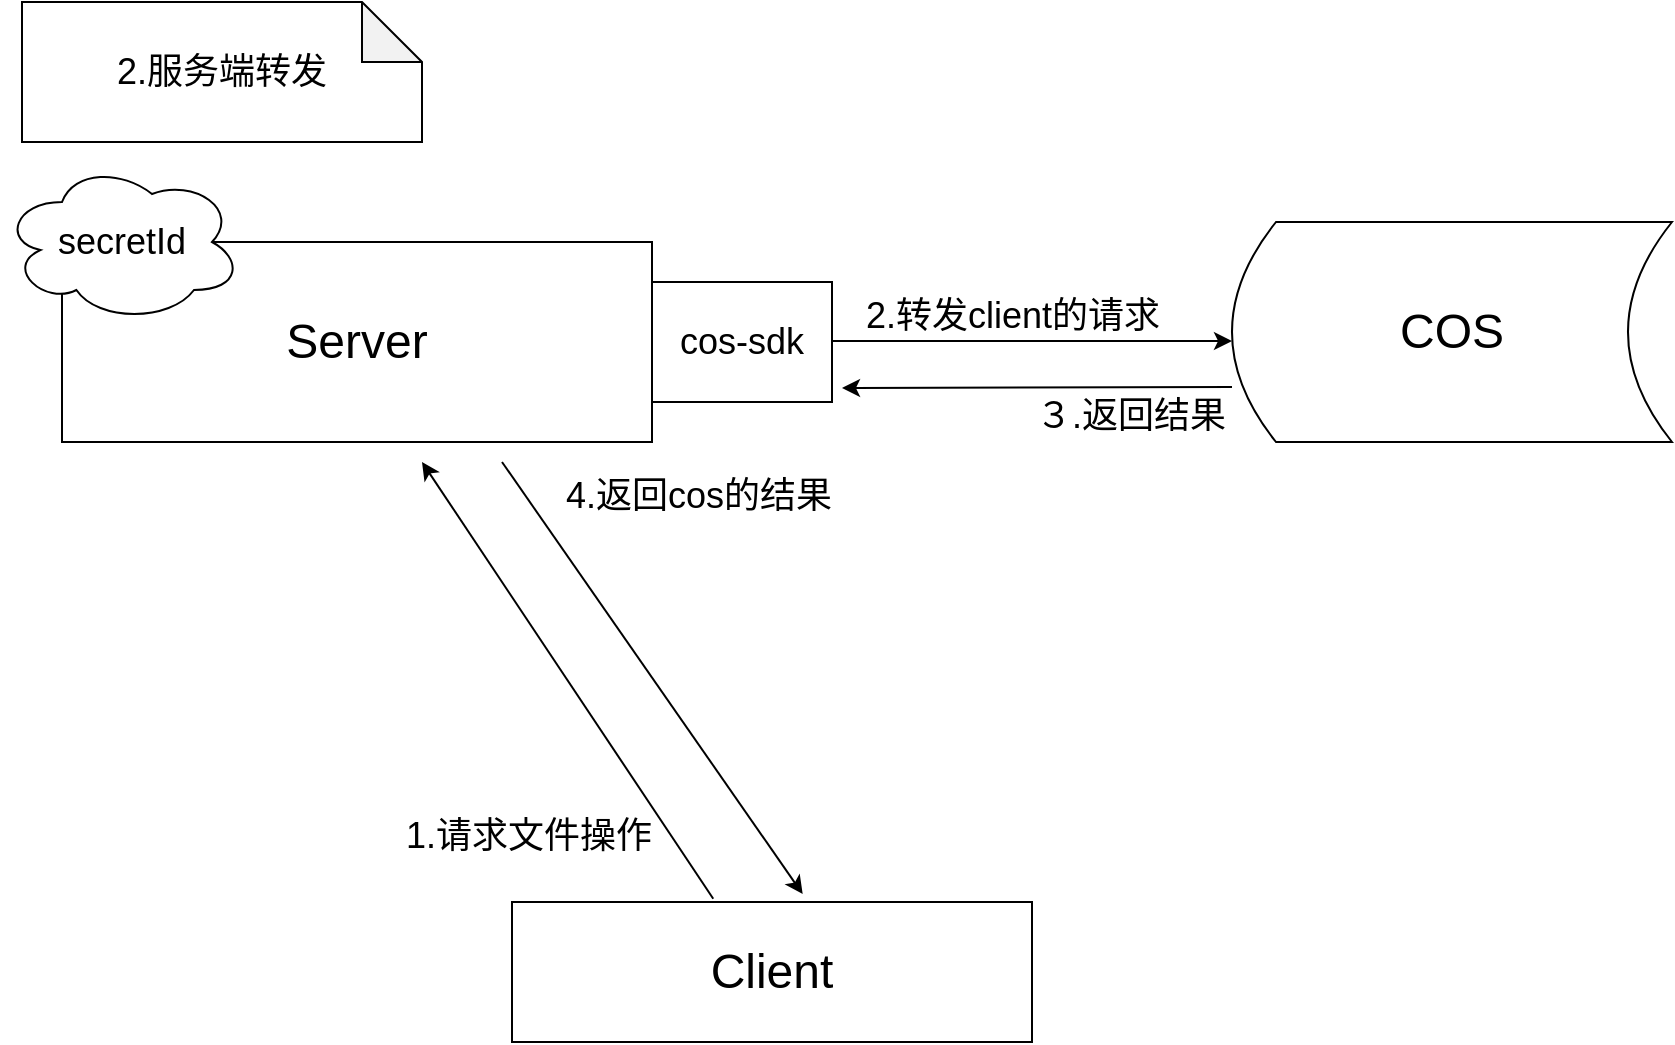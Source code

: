 <mxfile version="13.1.3" type="github">
  <diagram name="Page-1" id="5f0bae14-7c28-e335-631c-24af17079c00">
    <mxGraphModel dx="1158" dy="672" grid="1" gridSize="10" guides="1" tooltips="1" connect="1" arrows="1" fold="1" page="1" pageScale="1" pageWidth="1100" pageHeight="850" background="#ffffff" math="0" shadow="0">
      <root>
        <mxCell id="0" />
        <mxCell id="1" parent="0" />
        <mxCell id="2BbbxaQr6hZSvzHqME9C-2" value="&lt;font style=&quot;font-size: 24px&quot;&gt;Server&lt;/font&gt;" style="rounded=0;whiteSpace=wrap;html=1;" parent="1" vertex="1">
          <mxGeometry x="30" y="130" width="295" height="100" as="geometry" />
        </mxCell>
        <mxCell id="2BbbxaQr6hZSvzHqME9C-3" value="&lt;font style=&quot;font-size: 24px&quot;&gt;Client&lt;/font&gt;" style="rounded=0;whiteSpace=wrap;html=1;" parent="1" vertex="1">
          <mxGeometry x="255" y="460" width="260" height="70" as="geometry" />
        </mxCell>
        <mxCell id="2BbbxaQr6hZSvzHqME9C-6" value="&lt;font style=&quot;font-size: 24px&quot;&gt;COS&lt;/font&gt;" style="shape=dataStorage;whiteSpace=wrap;html=1;" parent="1" vertex="1">
          <mxGeometry x="615" y="120" width="220" height="110" as="geometry" />
        </mxCell>
        <mxCell id="2BbbxaQr6hZSvzHqME9C-18" value="" style="endArrow=classic;html=1;" parent="1" edge="1">
          <mxGeometry width="50" height="50" relative="1" as="geometry">
            <mxPoint x="415" y="179.5" as="sourcePoint" />
            <mxPoint x="615" y="179.5" as="targetPoint" />
            <Array as="points">
              <mxPoint x="555" y="179.5" />
            </Array>
          </mxGeometry>
        </mxCell>
        <mxCell id="2BbbxaQr6hZSvzHqME9C-30" value="&lt;span style=&quot;text-align: center&quot;&gt;&lt;font style=&quot;font-size: 18px&quot;&gt;1.请求文件操作&lt;/font&gt;&lt;/span&gt;" style="text;whiteSpace=wrap;html=1;" parent="1" vertex="1">
          <mxGeometry x="200" y="410" width="210" height="80" as="geometry" />
        </mxCell>
        <mxCell id="2BbbxaQr6hZSvzHqME9C-35" value="&lt;font style=&quot;font-size: 18px&quot;&gt;2.服务端转发&lt;br&gt;&lt;/font&gt;" style="shape=note;whiteSpace=wrap;html=1;backgroundOutline=1;darkOpacity=0.05;" parent="1" vertex="1">
          <mxGeometry x="10" y="10" width="200" height="70" as="geometry" />
        </mxCell>
        <mxCell id="sp5xluREkhG6h_Tq_4LH-2" value="&lt;font style=&quot;font-size: 18px&quot;&gt;secretId&lt;/font&gt;" style="ellipse;shape=cloud;whiteSpace=wrap;html=1;" parent="1" vertex="1">
          <mxGeometry y="90" width="120" height="80" as="geometry" />
        </mxCell>
        <mxCell id="sp5xluREkhG6h_Tq_4LH-4" value="&lt;font style=&quot;font-size: 18px&quot;&gt;cos-sdk&lt;/font&gt;" style="rounded=0;whiteSpace=wrap;html=1;" parent="1" vertex="1">
          <mxGeometry x="325" y="150" width="90" height="60" as="geometry" />
        </mxCell>
        <mxCell id="zxILmdE_aTLb1eIWgR9r-1" value="" style="endArrow=classic;html=1;exitX=0;exitY=0.75;exitDx=0;exitDy=0;" parent="1" source="2BbbxaQr6hZSvzHqME9C-6" edge="1">
          <mxGeometry width="50" height="50" relative="1" as="geometry">
            <mxPoint x="360" y="280" as="sourcePoint" />
            <mxPoint x="420" y="203" as="targetPoint" />
          </mxGeometry>
        </mxCell>
        <mxCell id="zxILmdE_aTLb1eIWgR9r-2" value="" style="endArrow=classic;html=1;exitX=0.387;exitY=-0.023;exitDx=0;exitDy=0;exitPerimeter=0;" parent="1" source="2BbbxaQr6hZSvzHqME9C-3" edge="1">
          <mxGeometry width="50" height="50" relative="1" as="geometry">
            <mxPoint x="360" y="280" as="sourcePoint" />
            <mxPoint x="210" y="240" as="targetPoint" />
          </mxGeometry>
        </mxCell>
        <mxCell id="zxILmdE_aTLb1eIWgR9r-3" value="&lt;span style=&quot;text-align: center&quot;&gt;&lt;font style=&quot;font-size: 18px&quot;&gt;2.转发client的请求&lt;/font&gt;&lt;/span&gt;" style="text;whiteSpace=wrap;html=1;" parent="1" vertex="1">
          <mxGeometry x="430" y="150" width="210" height="80" as="geometry" />
        </mxCell>
        <mxCell id="zxILmdE_aTLb1eIWgR9r-4" value="&lt;span style=&quot;text-align: center&quot;&gt;&lt;font style=&quot;font-size: 18px&quot;&gt;３.返回结果&lt;/font&gt;&lt;/span&gt;" style="text;whiteSpace=wrap;html=1;" parent="1" vertex="1">
          <mxGeometry x="515" y="200" width="210" height="80" as="geometry" />
        </mxCell>
        <mxCell id="zxILmdE_aTLb1eIWgR9r-5" value="" style="endArrow=classic;html=1;entryX=0.559;entryY=-0.057;entryDx=0;entryDy=0;entryPerimeter=0;" parent="1" target="2BbbxaQr6hZSvzHqME9C-3" edge="1">
          <mxGeometry width="50" height="50" relative="1" as="geometry">
            <mxPoint x="250" y="240" as="sourcePoint" />
            <mxPoint x="460" y="450" as="targetPoint" />
          </mxGeometry>
        </mxCell>
        <mxCell id="zxILmdE_aTLb1eIWgR9r-6" value="&lt;span style=&quot;text-align: center&quot;&gt;&lt;font style=&quot;font-size: 18px&quot;&gt;4.返回cos的结果&lt;/font&gt;&lt;/span&gt;" style="text;whiteSpace=wrap;html=1;" parent="1" vertex="1">
          <mxGeometry x="280" y="240" width="210" height="80" as="geometry" />
        </mxCell>
      </root>
    </mxGraphModel>
  </diagram>
</mxfile>
